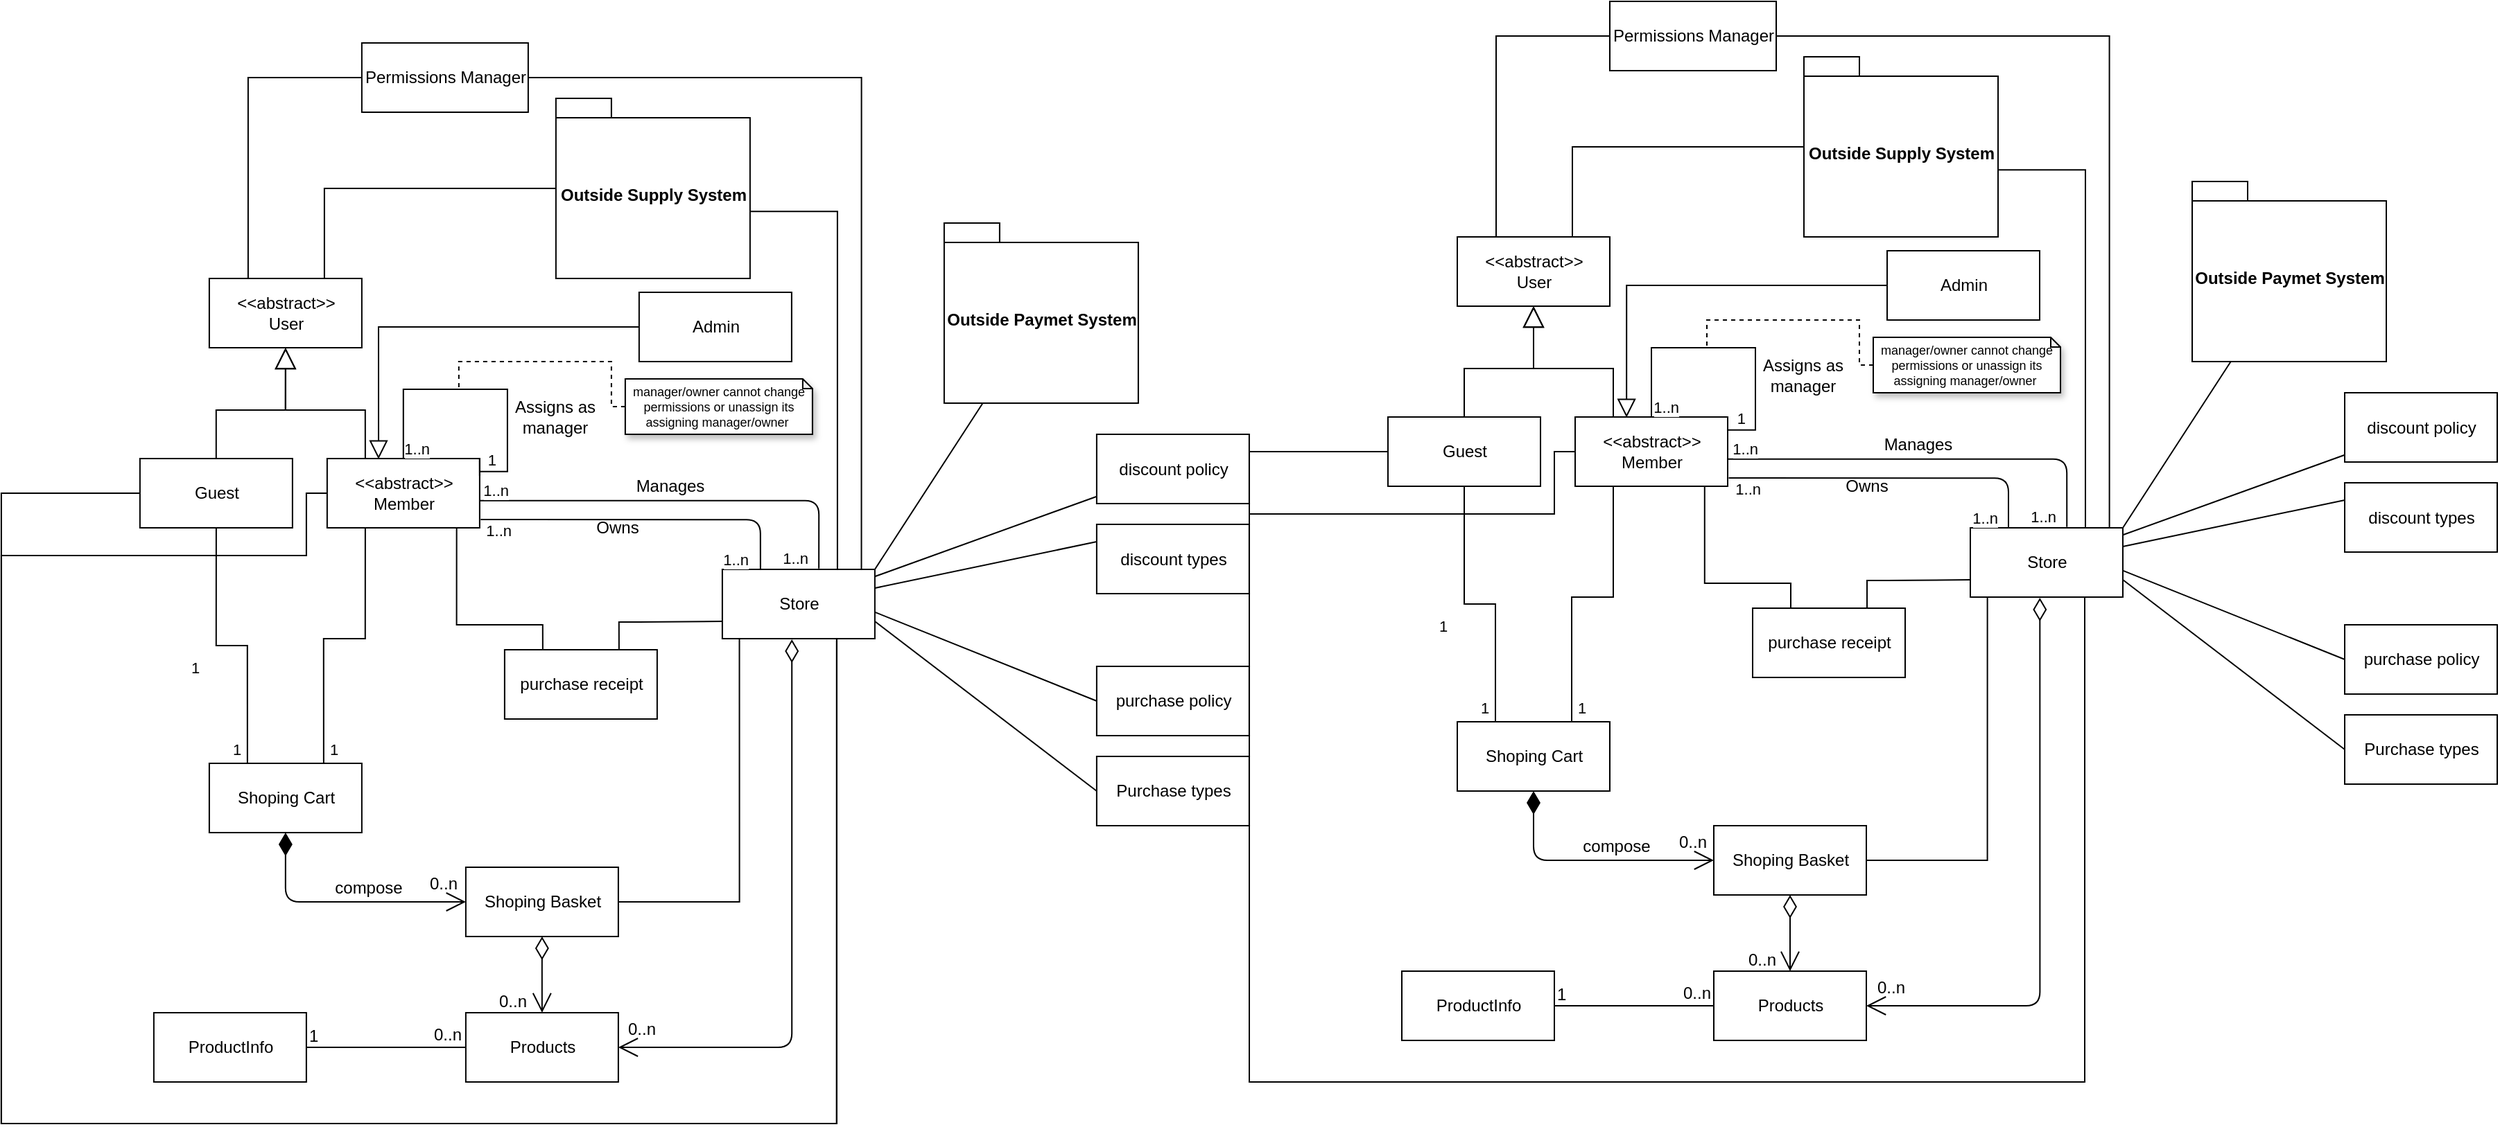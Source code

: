 <mxfile version="14.5.7" type="device"><diagram id="gSfXA00sUA7hz-00boAm" name="Page-1"><mxGraphModel dx="2146" dy="789" grid="1" gridSize="10" guides="1" tooltips="1" connect="1" arrows="1" fold="1" page="1" pageScale="1" pageWidth="850" pageHeight="1100" math="0" shadow="0"><root><mxCell id="0"/><mxCell id="1" parent="0"/><mxCell id="NPX3dwUkF5j6a1CiheuS-70" style="edgeStyle=orthogonalEdgeStyle;rounded=0;orthogonalLoop=1;jettySize=auto;html=1;entryX=0.5;entryY=1;entryDx=0;entryDy=0;endArrow=block;endFill=0;endSize=13;" edge="1" parent="1" source="NPX3dwUkF5j6a1CiheuS-1" target="NPX3dwUkF5j6a1CiheuS-66"><mxGeometry relative="1" as="geometry"><mxPoint x="820" y="530" as="targetPoint"/></mxGeometry></mxCell><mxCell id="NPX3dwUkF5j6a1CiheuS-1" value="Guest" style="html=1;" vertex="1" parent="1"><mxGeometry x="720" y="600" width="110" height="50" as="geometry"/></mxCell><mxCell id="NPX3dwUkF5j6a1CiheuS-2" style="edgeStyle=orthogonalEdgeStyle;rounded=0;orthogonalLoop=1;jettySize=auto;html=1;endArrow=none;endFill=0;endSize=16;exitX=0.75;exitY=1;exitDx=0;exitDy=0;entryX=0;entryY=0.5;entryDx=0;entryDy=0;" edge="1" parent="1" source="NPX3dwUkF5j6a1CiheuS-3" target="NPX3dwUkF5j6a1CiheuS-1"><mxGeometry relative="1" as="geometry"><mxPoint x="625" y="665" as="targetPoint"/><Array as="points"><mxPoint x="1222" y="1080"/><mxPoint x="620" y="1080"/><mxPoint x="620" y="625"/></Array></mxGeometry></mxCell><mxCell id="NPX3dwUkF5j6a1CiheuS-3" value="Store" style="html=1;" vertex="1" parent="1"><mxGeometry x="1140" y="680" width="110" height="50" as="geometry"/></mxCell><mxCell id="NPX3dwUkF5j6a1CiheuS-4" value="" style="endArrow=none;html=1;endSize=12;startArrow=none;startSize=14;startFill=0;edgeStyle=orthogonalEdgeStyle;exitX=1.007;exitY=0.881;exitDx=0;exitDy=0;entryX=0.25;entryY=0;entryDx=0;entryDy=0;endFill=0;exitPerimeter=0;" edge="1" parent="1" source="NPX3dwUkF5j6a1CiheuS-9" target="NPX3dwUkF5j6a1CiheuS-3"><mxGeometry x="0.158" y="-27" relative="1" as="geometry"><mxPoint x="1125" y="532.5" as="sourcePoint"/><mxPoint x="1350" y="430" as="targetPoint"/><mxPoint as="offset"/></mxGeometry></mxCell><mxCell id="NPX3dwUkF5j6a1CiheuS-5" value="1..n" style="edgeLabel;resizable=0;html=1;align=left;verticalAlign=top;" connectable="0" vertex="1" parent="NPX3dwUkF5j6a1CiheuS-4"><mxGeometry x="-1" relative="1" as="geometry"><mxPoint x="18" y="126.5" as="offset"/></mxGeometry></mxCell><mxCell id="NPX3dwUkF5j6a1CiheuS-6" value="1..n" style="edgeLabel;resizable=0;html=1;align=right;verticalAlign=top;" connectable="0" vertex="1" parent="NPX3dwUkF5j6a1CiheuS-4"><mxGeometry x="1" relative="1" as="geometry"><mxPoint x="-178.5" y="-41" as="offset"/></mxGeometry></mxCell><mxCell id="NPX3dwUkF5j6a1CiheuS-7" value="" style="endArrow=none;html=1;endSize=12;startArrow=none;startSize=14;startFill=0;edgeStyle=orthogonalEdgeStyle;endFill=0;entryX=0.633;entryY=-0.012;entryDx=0;entryDy=0;entryPerimeter=0;exitX=1.001;exitY=0.608;exitDx=0;exitDy=0;exitPerimeter=0;" edge="1" parent="1" source="NPX3dwUkF5j6a1CiheuS-9" target="NPX3dwUkF5j6a1CiheuS-3"><mxGeometry x="-0.028" y="-18" relative="1" as="geometry"><mxPoint x="1140" y="428" as="sourcePoint"/><mxPoint x="1195" y="600" as="targetPoint"/><mxPoint as="offset"/></mxGeometry></mxCell><mxCell id="NPX3dwUkF5j6a1CiheuS-8" value="1..n" style="edgeLabel;resizable=0;html=1;align=right;verticalAlign=top;" connectable="0" vertex="1" parent="NPX3dwUkF5j6a1CiheuS-7"><mxGeometry x="1" relative="1" as="geometry"><mxPoint x="-7.5" y="-20.04" as="offset"/></mxGeometry></mxCell><mxCell id="NPX3dwUkF5j6a1CiheuS-69" style="edgeStyle=orthogonalEdgeStyle;rounded=0;orthogonalLoop=1;jettySize=auto;html=1;exitX=0.25;exitY=0;exitDx=0;exitDy=0;entryX=0.5;entryY=1;entryDx=0;entryDy=0;endArrow=block;endFill=0;endSize=13;" edge="1" parent="1" source="NPX3dwUkF5j6a1CiheuS-9" target="NPX3dwUkF5j6a1CiheuS-66"><mxGeometry relative="1" as="geometry"/></mxCell><mxCell id="NPX3dwUkF5j6a1CiheuS-9" value="&amp;lt;&amp;lt;abstract&amp;gt;&amp;gt;&lt;br&gt;Member" style="html=1;" vertex="1" parent="1"><mxGeometry x="855" y="600" width="110" height="50" as="geometry"/></mxCell><mxCell id="NPX3dwUkF5j6a1CiheuS-10" value="ProductInfo" style="html=1;" vertex="1" parent="1"><mxGeometry x="730" y="1000" width="110" height="50" as="geometry"/></mxCell><mxCell id="NPX3dwUkF5j6a1CiheuS-11" style="edgeStyle=orthogonalEdgeStyle;rounded=0;orthogonalLoop=1;jettySize=auto;html=1;endArrow=none;endFill=0;endSize=16;exitX=0.25;exitY=0;exitDx=0;exitDy=0;entryX=0.5;entryY=1;entryDx=0;entryDy=0;" edge="1" parent="1" source="NPX3dwUkF5j6a1CiheuS-13" target="NPX3dwUkF5j6a1CiheuS-1"><mxGeometry relative="1" as="geometry"><mxPoint x="770" y="741" as="targetPoint"/></mxGeometry></mxCell><mxCell id="NPX3dwUkF5j6a1CiheuS-12" style="edgeStyle=orthogonalEdgeStyle;rounded=0;orthogonalLoop=1;jettySize=auto;html=1;endArrow=none;endFill=0;endSize=16;exitX=0.75;exitY=0;exitDx=0;exitDy=0;entryX=0.25;entryY=1;entryDx=0;entryDy=0;" edge="1" parent="1" source="NPX3dwUkF5j6a1CiheuS-13" target="NPX3dwUkF5j6a1CiheuS-9"><mxGeometry relative="1" as="geometry"><mxPoint x="890" y="670" as="targetPoint"/><Array as="points"><mxPoint x="853" y="730"/><mxPoint x="883" y="730"/></Array></mxGeometry></mxCell><mxCell id="NPX3dwUkF5j6a1CiheuS-13" value="Shoping Cart" style="html=1;" vertex="1" parent="1"><mxGeometry x="770" y="820" width="110" height="50" as="geometry"/></mxCell><mxCell id="NPX3dwUkF5j6a1CiheuS-14" value="purchase policy" style="html=1;" vertex="1" parent="1"><mxGeometry x="1410" y="750" width="110" height="50" as="geometry"/></mxCell><mxCell id="NPX3dwUkF5j6a1CiheuS-15" style="edgeStyle=orthogonalEdgeStyle;rounded=0;orthogonalLoop=1;jettySize=auto;html=1;entryX=0.849;entryY=1.004;entryDx=0;entryDy=0;endArrow=none;endFill=0;endSize=16;exitX=0.25;exitY=0;exitDx=0;exitDy=0;entryPerimeter=0;" edge="1" parent="1" source="NPX3dwUkF5j6a1CiheuS-17" target="NPX3dwUkF5j6a1CiheuS-9"><mxGeometry relative="1" as="geometry"><Array as="points"><mxPoint x="1010" y="720"/><mxPoint x="948" y="720"/></Array></mxGeometry></mxCell><mxCell id="NPX3dwUkF5j6a1CiheuS-16" style="edgeStyle=orthogonalEdgeStyle;rounded=0;orthogonalLoop=1;jettySize=auto;html=1;endArrow=none;endFill=0;endSize=16;exitX=0.75;exitY=0;exitDx=0;exitDy=0;entryX=0;entryY=0.75;entryDx=0;entryDy=0;" edge="1" parent="1" source="NPX3dwUkF5j6a1CiheuS-17" target="NPX3dwUkF5j6a1CiheuS-3"><mxGeometry relative="1" as="geometry"><mxPoint x="1130" y="710" as="targetPoint"/><Array as="points"><mxPoint x="1066" y="718"/><mxPoint x="1080" y="718"/></Array></mxGeometry></mxCell><mxCell id="NPX3dwUkF5j6a1CiheuS-17" value="purchase receipt" style="html=1;" vertex="1" parent="1"><mxGeometry x="983" y="738" width="110" height="50" as="geometry"/></mxCell><mxCell id="NPX3dwUkF5j6a1CiheuS-18" value="Outside Paymet System" style="shape=folder;fontStyle=1;spacingTop=10;tabWidth=40;tabHeight=14;tabPosition=left;html=1;" vertex="1" parent="1"><mxGeometry x="1300" y="430" width="140" height="130" as="geometry"/></mxCell><mxCell id="NPX3dwUkF5j6a1CiheuS-20" style="edgeStyle=orthogonalEdgeStyle;rounded=0;orthogonalLoop=1;jettySize=auto;html=1;endArrow=none;endFill=0;endSize=16;exitX=0.999;exitY=0.628;exitDx=0;exitDy=0;exitPerimeter=0;entryX=0.75;entryY=0;entryDx=0;entryDy=0;" edge="1" parent="1" source="NPX3dwUkF5j6a1CiheuS-22" target="NPX3dwUkF5j6a1CiheuS-3"><mxGeometry relative="1" as="geometry"><mxPoint x="800" y="330" as="sourcePoint"/><mxPoint x="1230" y="620" as="targetPoint"/><Array as="points"><mxPoint x="1223" y="422"/><mxPoint x="1223" y="680"/></Array></mxGeometry></mxCell><mxCell id="NPX3dwUkF5j6a1CiheuS-21" style="edgeStyle=orthogonalEdgeStyle;rounded=0;orthogonalLoop=1;jettySize=auto;html=1;endArrow=none;endFill=0;entryX=0.75;entryY=0;entryDx=0;entryDy=0;" edge="1" parent="1" source="NPX3dwUkF5j6a1CiheuS-22" target="NPX3dwUkF5j6a1CiheuS-66"><mxGeometry relative="1" as="geometry"><Array as="points"><mxPoint x="853" y="405"/><mxPoint x="853" y="470"/></Array></mxGeometry></mxCell><mxCell id="NPX3dwUkF5j6a1CiheuS-22" value="Outside Supply System" style="shape=folder;fontStyle=1;spacingTop=10;tabWidth=40;tabHeight=14;tabPosition=left;html=1;" vertex="1" parent="1"><mxGeometry x="1020" y="340" width="140" height="130" as="geometry"/></mxCell><mxCell id="NPX3dwUkF5j6a1CiheuS-23" value="Purchase types" style="html=1;" vertex="1" parent="1"><mxGeometry x="1410" y="815" width="110" height="50" as="geometry"/></mxCell><mxCell id="NPX3dwUkF5j6a1CiheuS-24" value="discount policy" style="html=1;" vertex="1" parent="1"><mxGeometry x="1410" y="582.5" width="110" height="50" as="geometry"/></mxCell><mxCell id="NPX3dwUkF5j6a1CiheuS-25" style="edgeStyle=orthogonalEdgeStyle;rounded=0;orthogonalLoop=1;jettySize=auto;html=1;entryX=0.112;entryY=1;entryDx=0;entryDy=0;entryPerimeter=0;startArrow=none;startFill=0;startSize=16;endArrow=none;endFill=0;endSize=16;" edge="1" parent="1" source="NPX3dwUkF5j6a1CiheuS-26" target="NPX3dwUkF5j6a1CiheuS-3"><mxGeometry relative="1" as="geometry"/></mxCell><mxCell id="NPX3dwUkF5j6a1CiheuS-26" value="Shoping Basket" style="html=1;" vertex="1" parent="1"><mxGeometry x="955" y="895" width="110" height="50" as="geometry"/></mxCell><mxCell id="NPX3dwUkF5j6a1CiheuS-27" value="Products" style="html=1;" vertex="1" parent="1"><mxGeometry x="955" y="1000" width="110" height="50" as="geometry"/></mxCell><mxCell id="NPX3dwUkF5j6a1CiheuS-28" value="" style="endArrow=open;html=1;endSize=12;startArrow=diamondThin;startSize=14;startFill=0;edgeStyle=orthogonalEdgeStyle;align=left;verticalAlign=bottom;exitX=0.456;exitY=1.01;exitDx=0;exitDy=0;exitPerimeter=0;entryX=1;entryY=0.5;entryDx=0;entryDy=0;" edge="1" parent="1" source="NPX3dwUkF5j6a1CiheuS-3" target="NPX3dwUkF5j6a1CiheuS-27"><mxGeometry x="0.891" y="-15" relative="1" as="geometry"><mxPoint x="1300" y="500" as="sourcePoint"/><mxPoint x="1460" y="500" as="targetPoint"/><Array as="points"><mxPoint x="1190" y="1025"/></Array><mxPoint as="offset"/></mxGeometry></mxCell><mxCell id="NPX3dwUkF5j6a1CiheuS-29" value="" style="endArrow=none;html=1;rounded=0;" edge="1" parent="1" source="NPX3dwUkF5j6a1CiheuS-10" target="NPX3dwUkF5j6a1CiheuS-27"><mxGeometry relative="1" as="geometry"><mxPoint x="1140" y="460" as="sourcePoint"/><mxPoint x="1300" y="460" as="targetPoint"/></mxGeometry></mxCell><mxCell id="NPX3dwUkF5j6a1CiheuS-30" value="1" style="resizable=0;html=1;align=left;verticalAlign=bottom;" connectable="0" vertex="1" parent="NPX3dwUkF5j6a1CiheuS-29"><mxGeometry x="-1" relative="1" as="geometry"/></mxCell><mxCell id="NPX3dwUkF5j6a1CiheuS-31" value="0..n" style="resizable=0;html=1;align=right;verticalAlign=bottom;" connectable="0" vertex="1" parent="NPX3dwUkF5j6a1CiheuS-29"><mxGeometry x="1" relative="1" as="geometry"><mxPoint x="-2" y="-1" as="offset"/></mxGeometry></mxCell><mxCell id="NPX3dwUkF5j6a1CiheuS-32" value="" style="endArrow=open;html=1;endSize=12;startArrow=diamondThin;startSize=14;startFill=1;edgeStyle=orthogonalEdgeStyle;align=left;verticalAlign=bottom;exitX=0.5;exitY=1;exitDx=0;exitDy=0;entryX=0;entryY=0.5;entryDx=0;entryDy=0;" edge="1" parent="1" source="NPX3dwUkF5j6a1CiheuS-13" target="NPX3dwUkF5j6a1CiheuS-26"><mxGeometry x="0.833" y="15" relative="1" as="geometry"><mxPoint x="1190" y="460" as="sourcePoint"/><mxPoint x="1350" y="460" as="targetPoint"/><mxPoint as="offset"/></mxGeometry></mxCell><mxCell id="NPX3dwUkF5j6a1CiheuS-33" value="" style="endArrow=none;html=1;entryX=0;entryY=0.5;entryDx=0;entryDy=0;exitX=1.002;exitY=0.619;exitDx=0;exitDy=0;exitPerimeter=0;" edge="1" parent="1" source="NPX3dwUkF5j6a1CiheuS-3" target="NPX3dwUkF5j6a1CiheuS-14"><mxGeometry width="50" height="50" relative="1" as="geometry"><mxPoint x="1330" y="510" as="sourcePoint"/><mxPoint x="1380" y="460" as="targetPoint"/><Array as="points"/></mxGeometry></mxCell><mxCell id="NPX3dwUkF5j6a1CiheuS-34" value="" style="endArrow=none;html=1;exitX=0;exitY=0.5;exitDx=0;exitDy=0;entryX=1;entryY=0.75;entryDx=0;entryDy=0;" edge="1" parent="1" source="NPX3dwUkF5j6a1CiheuS-23" target="NPX3dwUkF5j6a1CiheuS-3"><mxGeometry width="50" height="50" relative="1" as="geometry"><mxPoint x="1330" y="560" as="sourcePoint"/><mxPoint x="1380" y="510" as="targetPoint"/></mxGeometry></mxCell><mxCell id="NPX3dwUkF5j6a1CiheuS-35" value="" style="endArrow=none;html=1;exitX=1;exitY=0;exitDx=0;exitDy=0;" edge="1" parent="1" source="NPX3dwUkF5j6a1CiheuS-3" target="NPX3dwUkF5j6a1CiheuS-18"><mxGeometry width="50" height="50" relative="1" as="geometry"><mxPoint x="1330" y="380" as="sourcePoint"/><mxPoint x="1626" y="360" as="targetPoint"/><Array as="points"/></mxGeometry></mxCell><mxCell id="NPX3dwUkF5j6a1CiheuS-36" value="" style="endArrow=none;html=1;" edge="1" parent="1" source="NPX3dwUkF5j6a1CiheuS-3" target="NPX3dwUkF5j6a1CiheuS-24"><mxGeometry width="50" height="50" relative="1" as="geometry"><mxPoint x="1550" y="440" as="sourcePoint"/><mxPoint x="1600" y="390" as="targetPoint"/></mxGeometry></mxCell><mxCell id="NPX3dwUkF5j6a1CiheuS-37" value="discount types" style="html=1;" vertex="1" parent="1"><mxGeometry x="1410" y="647.5" width="110" height="50" as="geometry"/></mxCell><mxCell id="NPX3dwUkF5j6a1CiheuS-38" value="" style="endArrow=none;html=1;entryX=0;entryY=0.25;entryDx=0;entryDy=0;" edge="1" parent="1" source="NPX3dwUkF5j6a1CiheuS-3" target="NPX3dwUkF5j6a1CiheuS-37"><mxGeometry width="50" height="50" relative="1" as="geometry"><mxPoint x="1360" y="490" as="sourcePoint"/><mxPoint x="1410" y="440" as="targetPoint"/></mxGeometry></mxCell><mxCell id="NPX3dwUkF5j6a1CiheuS-39" value="1" style="edgeLabel;resizable=0;html=1;align=left;verticalAlign=top;" connectable="0" vertex="1" parent="1"><mxGeometry x="855" y="797" as="geometry"/></mxCell><mxCell id="NPX3dwUkF5j6a1CiheuS-40" value="1" style="edgeLabel;resizable=0;html=1;align=left;verticalAlign=top;" connectable="0" vertex="1" parent="1"><mxGeometry x="755" y="738" as="geometry"/></mxCell><mxCell id="NPX3dwUkF5j6a1CiheuS-41" value="1" style="edgeLabel;resizable=0;html=1;align=left;verticalAlign=top;" connectable="0" vertex="1" parent="1"><mxGeometry x="785" y="797" as="geometry"/></mxCell><mxCell id="NPX3dwUkF5j6a1CiheuS-42" value="compose" style="text;html=1;strokeColor=none;fillColor=none;align=center;verticalAlign=middle;whiteSpace=wrap;rounded=0;" vertex="1" parent="1"><mxGeometry x="840" y="900" width="90" height="20" as="geometry"/></mxCell><mxCell id="NPX3dwUkF5j6a1CiheuS-43" value="" style="resizable=0;html=1;align=right;verticalAlign=bottom;" connectable="0" vertex="1" parent="1"><mxGeometry x="939.998" y="920" as="geometry"/></mxCell><mxCell id="NPX3dwUkF5j6a1CiheuS-44" value="0..n" style="resizable=0;html=1;align=right;verticalAlign=bottom;" connectable="0" vertex="1" parent="1"><mxGeometry x="1093.002" y="1020" as="geometry"/></mxCell><mxCell id="NPX3dwUkF5j6a1CiheuS-45" value="" style="endArrow=open;html=1;endSize=12;startArrow=diamondThin;startSize=14;startFill=0;edgeStyle=orthogonalEdgeStyle;align=left;verticalAlign=bottom;exitX=0.5;exitY=1;exitDx=0;exitDy=0;entryX=0.5;entryY=0;entryDx=0;entryDy=0;" edge="1" parent="1" source="NPX3dwUkF5j6a1CiheuS-26" target="NPX3dwUkF5j6a1CiheuS-27"><mxGeometry x="0.891" y="-15" relative="1" as="geometry"><mxPoint x="1200.16" y="740.5" as="sourcePoint"/><mxPoint x="1075" y="1035" as="targetPoint"/><Array as="points"><mxPoint x="1010" y="980"/><mxPoint x="1010" y="980"/></Array><mxPoint as="offset"/></mxGeometry></mxCell><mxCell id="NPX3dwUkF5j6a1CiheuS-46" value="0..n" style="resizable=0;html=1;align=right;verticalAlign=bottom;" connectable="0" vertex="1" parent="1"><mxGeometry x="950.002" y="915" as="geometry"/></mxCell><mxCell id="NPX3dwUkF5j6a1CiheuS-47" value="0..n" style="resizable=0;html=1;align=right;verticalAlign=bottom;" connectable="0" vertex="1" parent="1"><mxGeometry x="1000.002" y="1000" as="geometry"/></mxCell><mxCell id="NPX3dwUkF5j6a1CiheuS-48" value="Owns" style="text;html=1;strokeColor=none;fillColor=none;align=center;verticalAlign=middle;whiteSpace=wrap;rounded=0;" vertex="1" parent="1"><mxGeometry x="1042.5" y="640" width="45" height="20" as="geometry"/></mxCell><mxCell id="NPX3dwUkF5j6a1CiheuS-49" value="Manages" style="text;html=1;strokeColor=none;fillColor=none;align=center;verticalAlign=middle;whiteSpace=wrap;rounded=0;" vertex="1" parent="1"><mxGeometry x="1080" y="610" width="45" height="20" as="geometry"/></mxCell><mxCell id="NPX3dwUkF5j6a1CiheuS-50" value="1..n" style="edgeLabel;resizable=0;html=1;align=right;verticalAlign=top;" connectable="0" vertex="1" parent="1"><mxGeometry x="987.0" y="609.998" as="geometry"/></mxCell><mxCell id="NPX3dwUkF5j6a1CiheuS-51" value="1..n" style="edgeLabel;resizable=0;html=1;align=right;verticalAlign=top;" connectable="0" vertex="1" parent="1"><mxGeometry x="1160.0" y="660.003" as="geometry"/></mxCell><mxCell id="NPX3dwUkF5j6a1CiheuS-52" style="edgeStyle=orthogonalEdgeStyle;rounded=0;orthogonalLoop=1;jettySize=auto;html=1;entryX=1.004;entryY=0.188;entryDx=0;entryDy=0;endArrow=none;endFill=0;entryPerimeter=0;" edge="1" parent="1" source="NPX3dwUkF5j6a1CiheuS-9" target="NPX3dwUkF5j6a1CiheuS-9"><mxGeometry relative="1" as="geometry"><Array as="points"><mxPoint x="910" y="550"/><mxPoint x="985" y="550"/><mxPoint x="985" y="609"/></Array></mxGeometry></mxCell><mxCell id="NPX3dwUkF5j6a1CiheuS-53" style="edgeStyle=orthogonalEdgeStyle;rounded=0;orthogonalLoop=1;jettySize=auto;html=1;exitX=0.75;exitY=0;exitDx=0;exitDy=0;entryX=1;entryY=0.25;entryDx=0;entryDy=0;endArrow=none;endFill=0;" edge="1" parent="1" source="NPX3dwUkF5j6a1CiheuS-9" target="NPX3dwUkF5j6a1CiheuS-9"><mxGeometry relative="1" as="geometry"/></mxCell><mxCell id="NPX3dwUkF5j6a1CiheuS-54" value="Assigns as manager" style="text;html=1;strokeColor=none;fillColor=none;align=center;verticalAlign=middle;whiteSpace=wrap;rounded=0;" vertex="1" parent="1"><mxGeometry x="983" y="560" width="72.5" height="20" as="geometry"/></mxCell><mxCell id="NPX3dwUkF5j6a1CiheuS-55" style="edgeStyle=orthogonalEdgeStyle;rounded=0;orthogonalLoop=1;jettySize=auto;html=1;endArrow=none;endFill=0;dashed=1;" edge="1" parent="1" source="NPX3dwUkF5j6a1CiheuS-56"><mxGeometry relative="1" as="geometry"><mxPoint x="950" y="550" as="targetPoint"/><Array as="points"><mxPoint x="1060" y="563"/><mxPoint x="1060" y="530"/><mxPoint x="950" y="530"/></Array></mxGeometry></mxCell><mxCell id="NPX3dwUkF5j6a1CiheuS-56" value="manager/owner cannot change permissions or unassign its assigning manager/owner&amp;nbsp;" style="shape=note;whiteSpace=wrap;html=1;backgroundOutline=1;darkOpacity=0.05;size=7;shadow=1;fontSize=9;" vertex="1" parent="1"><mxGeometry x="1070" y="542.5" width="135" height="40" as="geometry"/></mxCell><mxCell id="NPX3dwUkF5j6a1CiheuS-57" value="1..n" style="edgeLabel;resizable=0;html=1;align=right;verticalAlign=top;" connectable="0" vertex="1" parent="1"><mxGeometry x="930.0" y="579.998" as="geometry"/></mxCell><mxCell id="NPX3dwUkF5j6a1CiheuS-58" value="1" style="edgeLabel;resizable=0;html=1;align=right;verticalAlign=top;" connectable="0" vertex="1" parent="1"><mxGeometry x="978.0" y="587.998" as="geometry"/></mxCell><mxCell id="NPX3dwUkF5j6a1CiheuS-59" style="edgeStyle=orthogonalEdgeStyle;rounded=0;orthogonalLoop=1;jettySize=auto;html=1;entryX=0.337;entryY=0.007;entryDx=0;entryDy=0;entryPerimeter=0;endArrow=block;endFill=0;fontSize=9;endSize=11;" edge="1" parent="1" source="NPX3dwUkF5j6a1CiheuS-60" target="NPX3dwUkF5j6a1CiheuS-9"><mxGeometry relative="1" as="geometry"><Array as="points"><mxPoint x="892" y="505"/></Array></mxGeometry></mxCell><mxCell id="NPX3dwUkF5j6a1CiheuS-60" value="Admin" style="html=1;" vertex="1" parent="1"><mxGeometry x="1080" y="480" width="110" height="50" as="geometry"/></mxCell><mxCell id="NPX3dwUkF5j6a1CiheuS-61" style="edgeStyle=orthogonalEdgeStyle;rounded=0;orthogonalLoop=1;jettySize=auto;html=1;endArrow=none;endFill=0;endSize=16;exitX=0.75;exitY=1;exitDx=0;exitDy=0;entryX=0;entryY=0.5;entryDx=0;entryDy=0;" edge="1" parent="1" source="NPX3dwUkF5j6a1CiheuS-3" target="NPX3dwUkF5j6a1CiheuS-9"><mxGeometry relative="1" as="geometry"><mxPoint x="725" y="630" as="targetPoint"/><Array as="points"><mxPoint x="1223" y="1080"/><mxPoint x="620" y="1080"/><mxPoint x="620" y="670"/><mxPoint x="840" y="670"/><mxPoint x="840" y="625"/></Array><mxPoint x="1227.5" y="735" as="sourcePoint"/></mxGeometry></mxCell><mxCell id="NPX3dwUkF5j6a1CiheuS-62" style="edgeStyle=orthogonalEdgeStyle;rounded=0;orthogonalLoop=1;jettySize=auto;html=1;entryX=0.912;entryY=-0.007;entryDx=0;entryDy=0;endArrow=none;endFill=0;endSize=11;fontSize=9;entryPerimeter=0;" edge="1" parent="1" source="NPX3dwUkF5j6a1CiheuS-64" target="NPX3dwUkF5j6a1CiheuS-3"><mxGeometry relative="1" as="geometry"/></mxCell><mxCell id="NPX3dwUkF5j6a1CiheuS-63" style="edgeStyle=orthogonalEdgeStyle;rounded=0;orthogonalLoop=1;jettySize=auto;html=1;endArrow=none;endFill=0;endSize=11;fontSize=9;entryX=0.25;entryY=0;entryDx=0;entryDy=0;" edge="1" parent="1" source="NPX3dwUkF5j6a1CiheuS-64" target="NPX3dwUkF5j6a1CiheuS-66"><mxGeometry relative="1" as="geometry"><mxPoint x="748" y="460" as="targetPoint"/><Array as="points"><mxPoint x="798" y="325"/><mxPoint x="798" y="470"/></Array></mxGeometry></mxCell><mxCell id="NPX3dwUkF5j6a1CiheuS-64" value="Permissions Manager" style="html=1;" vertex="1" parent="1"><mxGeometry x="880" y="300" width="120" height="50" as="geometry"/></mxCell><mxCell id="NPX3dwUkF5j6a1CiheuS-66" value="&amp;lt;&amp;lt;abstract&amp;gt;&amp;gt;&lt;br&gt;User" style="html=1;" vertex="1" parent="1"><mxGeometry x="770" y="470" width="110" height="50" as="geometry"/></mxCell><mxCell id="NPX3dwUkF5j6a1CiheuS-71" style="edgeStyle=orthogonalEdgeStyle;rounded=0;orthogonalLoop=1;jettySize=auto;html=1;entryX=0.5;entryY=1;entryDx=0;entryDy=0;endArrow=block;endFill=0;endSize=13;" edge="1" parent="1" source="NPX3dwUkF5j6a1CiheuS-72" target="NPX3dwUkF5j6a1CiheuS-136"><mxGeometry relative="1" as="geometry"><mxPoint x="-80.06" y="560" as="targetPoint"/></mxGeometry></mxCell><mxCell id="NPX3dwUkF5j6a1CiheuS-72" value="Guest" style="html=1;" vertex="1" parent="1"><mxGeometry x="-180.06" y="630" width="110" height="50" as="geometry"/></mxCell><mxCell id="NPX3dwUkF5j6a1CiheuS-73" style="edgeStyle=orthogonalEdgeStyle;rounded=0;orthogonalLoop=1;jettySize=auto;html=1;endArrow=none;endFill=0;endSize=16;exitX=0.75;exitY=1;exitDx=0;exitDy=0;entryX=0;entryY=0.5;entryDx=0;entryDy=0;" edge="1" parent="1" source="NPX3dwUkF5j6a1CiheuS-74" target="NPX3dwUkF5j6a1CiheuS-72"><mxGeometry relative="1" as="geometry"><mxPoint x="-275.06" y="695" as="targetPoint"/><Array as="points"><mxPoint x="321.94" y="1110"/><mxPoint x="-280.06" y="1110"/><mxPoint x="-280.06" y="655"/></Array></mxGeometry></mxCell><mxCell id="NPX3dwUkF5j6a1CiheuS-74" value="Store" style="html=1;" vertex="1" parent="1"><mxGeometry x="239.94" y="710" width="110" height="50" as="geometry"/></mxCell><mxCell id="NPX3dwUkF5j6a1CiheuS-75" value="" style="endArrow=none;html=1;endSize=12;startArrow=none;startSize=14;startFill=0;edgeStyle=orthogonalEdgeStyle;exitX=1.007;exitY=0.881;exitDx=0;exitDy=0;entryX=0.25;entryY=0;entryDx=0;entryDy=0;endFill=0;exitPerimeter=0;" edge="1" parent="1" source="NPX3dwUkF5j6a1CiheuS-81" target="NPX3dwUkF5j6a1CiheuS-74"><mxGeometry x="0.158" y="-27" relative="1" as="geometry"><mxPoint x="224.94" y="562.5" as="sourcePoint"/><mxPoint x="449.94" y="460" as="targetPoint"/><mxPoint as="offset"/></mxGeometry></mxCell><mxCell id="NPX3dwUkF5j6a1CiheuS-76" value="1..n" style="edgeLabel;resizable=0;html=1;align=left;verticalAlign=top;" connectable="0" vertex="1" parent="NPX3dwUkF5j6a1CiheuS-75"><mxGeometry x="-1" relative="1" as="geometry"><mxPoint x="18" y="126.5" as="offset"/></mxGeometry></mxCell><mxCell id="NPX3dwUkF5j6a1CiheuS-77" value="1..n" style="edgeLabel;resizable=0;html=1;align=right;verticalAlign=top;" connectable="0" vertex="1" parent="NPX3dwUkF5j6a1CiheuS-75"><mxGeometry x="1" relative="1" as="geometry"><mxPoint x="-178.5" y="-41" as="offset"/></mxGeometry></mxCell><mxCell id="NPX3dwUkF5j6a1CiheuS-78" value="" style="endArrow=none;html=1;endSize=12;startArrow=none;startSize=14;startFill=0;edgeStyle=orthogonalEdgeStyle;endFill=0;entryX=0.633;entryY=-0.012;entryDx=0;entryDy=0;entryPerimeter=0;exitX=1.001;exitY=0.608;exitDx=0;exitDy=0;exitPerimeter=0;" edge="1" parent="1" source="NPX3dwUkF5j6a1CiheuS-81" target="NPX3dwUkF5j6a1CiheuS-74"><mxGeometry x="-0.028" y="-18" relative="1" as="geometry"><mxPoint x="239.94" y="458" as="sourcePoint"/><mxPoint x="294.94" y="630" as="targetPoint"/><mxPoint as="offset"/></mxGeometry></mxCell><mxCell id="NPX3dwUkF5j6a1CiheuS-79" value="1..n" style="edgeLabel;resizable=0;html=1;align=right;verticalAlign=top;" connectable="0" vertex="1" parent="NPX3dwUkF5j6a1CiheuS-78"><mxGeometry x="1" relative="1" as="geometry"><mxPoint x="-7.5" y="-20.04" as="offset"/></mxGeometry></mxCell><mxCell id="NPX3dwUkF5j6a1CiheuS-80" style="edgeStyle=orthogonalEdgeStyle;rounded=0;orthogonalLoop=1;jettySize=auto;html=1;exitX=0.25;exitY=0;exitDx=0;exitDy=0;entryX=0.5;entryY=1;entryDx=0;entryDy=0;endArrow=block;endFill=0;endSize=13;" edge="1" parent="1" source="NPX3dwUkF5j6a1CiheuS-81" target="NPX3dwUkF5j6a1CiheuS-136"><mxGeometry relative="1" as="geometry"/></mxCell><mxCell id="NPX3dwUkF5j6a1CiheuS-81" value="&amp;lt;&amp;lt;abstract&amp;gt;&amp;gt;&lt;br&gt;Member" style="html=1;" vertex="1" parent="1"><mxGeometry x="-45.06" y="630" width="110" height="50" as="geometry"/></mxCell><mxCell id="NPX3dwUkF5j6a1CiheuS-82" value="ProductInfo" style="html=1;" vertex="1" parent="1"><mxGeometry x="-170.06" y="1030" width="110" height="50" as="geometry"/></mxCell><mxCell id="NPX3dwUkF5j6a1CiheuS-83" style="edgeStyle=orthogonalEdgeStyle;rounded=0;orthogonalLoop=1;jettySize=auto;html=1;endArrow=none;endFill=0;endSize=16;exitX=0.25;exitY=0;exitDx=0;exitDy=0;entryX=0.5;entryY=1;entryDx=0;entryDy=0;" edge="1" parent="1" source="NPX3dwUkF5j6a1CiheuS-85" target="NPX3dwUkF5j6a1CiheuS-72"><mxGeometry relative="1" as="geometry"><mxPoint x="-130.06" y="771" as="targetPoint"/></mxGeometry></mxCell><mxCell id="NPX3dwUkF5j6a1CiheuS-84" style="edgeStyle=orthogonalEdgeStyle;rounded=0;orthogonalLoop=1;jettySize=auto;html=1;endArrow=none;endFill=0;endSize=16;exitX=0.75;exitY=0;exitDx=0;exitDy=0;entryX=0.25;entryY=1;entryDx=0;entryDy=0;" edge="1" parent="1" source="NPX3dwUkF5j6a1CiheuS-85" target="NPX3dwUkF5j6a1CiheuS-81"><mxGeometry relative="1" as="geometry"><mxPoint x="-10.06" y="700" as="targetPoint"/><Array as="points"><mxPoint x="-47.06" y="760"/><mxPoint x="-17.06" y="760"/></Array></mxGeometry></mxCell><mxCell id="NPX3dwUkF5j6a1CiheuS-85" value="Shoping Cart" style="html=1;" vertex="1" parent="1"><mxGeometry x="-130.06" y="850" width="110" height="50" as="geometry"/></mxCell><mxCell id="NPX3dwUkF5j6a1CiheuS-86" value="purchase policy" style="html=1;" vertex="1" parent="1"><mxGeometry x="509.94" y="780" width="110" height="50" as="geometry"/></mxCell><mxCell id="NPX3dwUkF5j6a1CiheuS-87" style="edgeStyle=orthogonalEdgeStyle;rounded=0;orthogonalLoop=1;jettySize=auto;html=1;entryX=0.849;entryY=1.004;entryDx=0;entryDy=0;endArrow=none;endFill=0;endSize=16;exitX=0.25;exitY=0;exitDx=0;exitDy=0;entryPerimeter=0;" edge="1" parent="1" source="NPX3dwUkF5j6a1CiheuS-89" target="NPX3dwUkF5j6a1CiheuS-81"><mxGeometry relative="1" as="geometry"><Array as="points"><mxPoint x="109.94" y="750"/><mxPoint x="47.94" y="750"/></Array></mxGeometry></mxCell><mxCell id="NPX3dwUkF5j6a1CiheuS-88" style="edgeStyle=orthogonalEdgeStyle;rounded=0;orthogonalLoop=1;jettySize=auto;html=1;endArrow=none;endFill=0;endSize=16;exitX=0.75;exitY=0;exitDx=0;exitDy=0;entryX=0;entryY=0.75;entryDx=0;entryDy=0;" edge="1" parent="1" source="NPX3dwUkF5j6a1CiheuS-89" target="NPX3dwUkF5j6a1CiheuS-74"><mxGeometry relative="1" as="geometry"><mxPoint x="229.94" y="740" as="targetPoint"/><Array as="points"><mxPoint x="165.94" y="748"/><mxPoint x="179.94" y="748"/></Array></mxGeometry></mxCell><mxCell id="NPX3dwUkF5j6a1CiheuS-89" value="purchase receipt" style="html=1;" vertex="1" parent="1"><mxGeometry x="82.94" y="768" width="110" height="50" as="geometry"/></mxCell><mxCell id="NPX3dwUkF5j6a1CiheuS-90" value="Outside Paymet System" style="shape=folder;fontStyle=1;spacingTop=10;tabWidth=40;tabHeight=14;tabPosition=left;html=1;" vertex="1" parent="1"><mxGeometry x="399.94" y="460" width="140" height="130" as="geometry"/></mxCell><mxCell id="NPX3dwUkF5j6a1CiheuS-91" style="edgeStyle=orthogonalEdgeStyle;rounded=0;orthogonalLoop=1;jettySize=auto;html=1;endArrow=none;endFill=0;endSize=16;exitX=0.999;exitY=0.628;exitDx=0;exitDy=0;exitPerimeter=0;entryX=0.75;entryY=0;entryDx=0;entryDy=0;" edge="1" parent="1" source="NPX3dwUkF5j6a1CiheuS-93" target="NPX3dwUkF5j6a1CiheuS-74"><mxGeometry relative="1" as="geometry"><mxPoint x="-100.06" y="360" as="sourcePoint"/><mxPoint x="329.94" y="650" as="targetPoint"/><Array as="points"><mxPoint x="322.94" y="452"/><mxPoint x="322.94" y="710"/></Array></mxGeometry></mxCell><mxCell id="NPX3dwUkF5j6a1CiheuS-92" style="edgeStyle=orthogonalEdgeStyle;rounded=0;orthogonalLoop=1;jettySize=auto;html=1;endArrow=none;endFill=0;entryX=0.75;entryY=0;entryDx=0;entryDy=0;" edge="1" parent="1" source="NPX3dwUkF5j6a1CiheuS-93" target="NPX3dwUkF5j6a1CiheuS-136"><mxGeometry relative="1" as="geometry"><Array as="points"><mxPoint x="-47.06" y="435"/><mxPoint x="-47.06" y="500"/></Array></mxGeometry></mxCell><mxCell id="NPX3dwUkF5j6a1CiheuS-93" value="Outside Supply System" style="shape=folder;fontStyle=1;spacingTop=10;tabWidth=40;tabHeight=14;tabPosition=left;html=1;" vertex="1" parent="1"><mxGeometry x="119.94" y="370" width="140" height="130" as="geometry"/></mxCell><mxCell id="NPX3dwUkF5j6a1CiheuS-94" value="Purchase types" style="html=1;" vertex="1" parent="1"><mxGeometry x="509.94" y="845" width="110" height="50" as="geometry"/></mxCell><mxCell id="NPX3dwUkF5j6a1CiheuS-95" value="discount policy" style="html=1;" vertex="1" parent="1"><mxGeometry x="509.94" y="612.5" width="110" height="50" as="geometry"/></mxCell><mxCell id="NPX3dwUkF5j6a1CiheuS-96" style="edgeStyle=orthogonalEdgeStyle;rounded=0;orthogonalLoop=1;jettySize=auto;html=1;entryX=0.112;entryY=1;entryDx=0;entryDy=0;entryPerimeter=0;startArrow=none;startFill=0;startSize=16;endArrow=none;endFill=0;endSize=16;" edge="1" parent="1" source="NPX3dwUkF5j6a1CiheuS-97" target="NPX3dwUkF5j6a1CiheuS-74"><mxGeometry relative="1" as="geometry"/></mxCell><mxCell id="NPX3dwUkF5j6a1CiheuS-97" value="Shoping Basket" style="html=1;" vertex="1" parent="1"><mxGeometry x="54.94" y="925" width="110" height="50" as="geometry"/></mxCell><mxCell id="NPX3dwUkF5j6a1CiheuS-98" value="Products" style="html=1;" vertex="1" parent="1"><mxGeometry x="54.94" y="1030" width="110" height="50" as="geometry"/></mxCell><mxCell id="NPX3dwUkF5j6a1CiheuS-99" value="" style="endArrow=open;html=1;endSize=12;startArrow=diamondThin;startSize=14;startFill=0;edgeStyle=orthogonalEdgeStyle;align=left;verticalAlign=bottom;exitX=0.456;exitY=1.01;exitDx=0;exitDy=0;exitPerimeter=0;entryX=1;entryY=0.5;entryDx=0;entryDy=0;" edge="1" parent="1" source="NPX3dwUkF5j6a1CiheuS-74" target="NPX3dwUkF5j6a1CiheuS-98"><mxGeometry x="0.891" y="-15" relative="1" as="geometry"><mxPoint x="399.94" y="530" as="sourcePoint"/><mxPoint x="559.94" y="530" as="targetPoint"/><Array as="points"><mxPoint x="289.94" y="1055"/></Array><mxPoint as="offset"/></mxGeometry></mxCell><mxCell id="NPX3dwUkF5j6a1CiheuS-100" value="" style="endArrow=none;html=1;rounded=0;" edge="1" parent="1" source="NPX3dwUkF5j6a1CiheuS-82" target="NPX3dwUkF5j6a1CiheuS-98"><mxGeometry relative="1" as="geometry"><mxPoint x="239.94" y="490" as="sourcePoint"/><mxPoint x="399.94" y="490" as="targetPoint"/></mxGeometry></mxCell><mxCell id="NPX3dwUkF5j6a1CiheuS-101" value="1" style="resizable=0;html=1;align=left;verticalAlign=bottom;" connectable="0" vertex="1" parent="NPX3dwUkF5j6a1CiheuS-100"><mxGeometry x="-1" relative="1" as="geometry"/></mxCell><mxCell id="NPX3dwUkF5j6a1CiheuS-102" value="0..n" style="resizable=0;html=1;align=right;verticalAlign=bottom;" connectable="0" vertex="1" parent="NPX3dwUkF5j6a1CiheuS-100"><mxGeometry x="1" relative="1" as="geometry"><mxPoint x="-2" y="-1" as="offset"/></mxGeometry></mxCell><mxCell id="NPX3dwUkF5j6a1CiheuS-103" value="" style="endArrow=open;html=1;endSize=12;startArrow=diamondThin;startSize=14;startFill=1;edgeStyle=orthogonalEdgeStyle;align=left;verticalAlign=bottom;exitX=0.5;exitY=1;exitDx=0;exitDy=0;entryX=0;entryY=0.5;entryDx=0;entryDy=0;" edge="1" parent="1" source="NPX3dwUkF5j6a1CiheuS-85" target="NPX3dwUkF5j6a1CiheuS-97"><mxGeometry x="0.833" y="15" relative="1" as="geometry"><mxPoint x="289.94" y="490" as="sourcePoint"/><mxPoint x="449.94" y="490" as="targetPoint"/><mxPoint as="offset"/></mxGeometry></mxCell><mxCell id="NPX3dwUkF5j6a1CiheuS-104" value="" style="endArrow=none;html=1;entryX=0;entryY=0.5;entryDx=0;entryDy=0;exitX=1.002;exitY=0.619;exitDx=0;exitDy=0;exitPerimeter=0;" edge="1" parent="1" source="NPX3dwUkF5j6a1CiheuS-74" target="NPX3dwUkF5j6a1CiheuS-86"><mxGeometry width="50" height="50" relative="1" as="geometry"><mxPoint x="429.94" y="540" as="sourcePoint"/><mxPoint x="479.94" y="490" as="targetPoint"/><Array as="points"/></mxGeometry></mxCell><mxCell id="NPX3dwUkF5j6a1CiheuS-105" value="" style="endArrow=none;html=1;exitX=0;exitY=0.5;exitDx=0;exitDy=0;entryX=1;entryY=0.75;entryDx=0;entryDy=0;" edge="1" parent="1" source="NPX3dwUkF5j6a1CiheuS-94" target="NPX3dwUkF5j6a1CiheuS-74"><mxGeometry width="50" height="50" relative="1" as="geometry"><mxPoint x="429.94" y="590" as="sourcePoint"/><mxPoint x="479.94" y="540" as="targetPoint"/></mxGeometry></mxCell><mxCell id="NPX3dwUkF5j6a1CiheuS-106" value="" style="endArrow=none;html=1;exitX=1;exitY=0;exitDx=0;exitDy=0;" edge="1" parent="1" source="NPX3dwUkF5j6a1CiheuS-74" target="NPX3dwUkF5j6a1CiheuS-90"><mxGeometry width="50" height="50" relative="1" as="geometry"><mxPoint x="429.94" y="410" as="sourcePoint"/><mxPoint x="725.94" y="390" as="targetPoint"/><Array as="points"/></mxGeometry></mxCell><mxCell id="NPX3dwUkF5j6a1CiheuS-107" value="" style="endArrow=none;html=1;" edge="1" parent="1" source="NPX3dwUkF5j6a1CiheuS-74" target="NPX3dwUkF5j6a1CiheuS-95"><mxGeometry width="50" height="50" relative="1" as="geometry"><mxPoint x="649.94" y="470" as="sourcePoint"/><mxPoint x="699.94" y="420" as="targetPoint"/></mxGeometry></mxCell><mxCell id="NPX3dwUkF5j6a1CiheuS-108" value="discount types" style="html=1;" vertex="1" parent="1"><mxGeometry x="509.94" y="677.5" width="110" height="50" as="geometry"/></mxCell><mxCell id="NPX3dwUkF5j6a1CiheuS-109" value="" style="endArrow=none;html=1;entryX=0;entryY=0.25;entryDx=0;entryDy=0;" edge="1" parent="1" source="NPX3dwUkF5j6a1CiheuS-74" target="NPX3dwUkF5j6a1CiheuS-108"><mxGeometry width="50" height="50" relative="1" as="geometry"><mxPoint x="459.94" y="520" as="sourcePoint"/><mxPoint x="509.94" y="470" as="targetPoint"/></mxGeometry></mxCell><mxCell id="NPX3dwUkF5j6a1CiheuS-110" value="1" style="edgeLabel;resizable=0;html=1;align=left;verticalAlign=top;" connectable="0" vertex="1" parent="1"><mxGeometry x="-45.06" y="827" as="geometry"/></mxCell><mxCell id="NPX3dwUkF5j6a1CiheuS-111" value="1" style="edgeLabel;resizable=0;html=1;align=left;verticalAlign=top;" connectable="0" vertex="1" parent="1"><mxGeometry x="-145.06" y="768" as="geometry"/></mxCell><mxCell id="NPX3dwUkF5j6a1CiheuS-112" value="1" style="edgeLabel;resizable=0;html=1;align=left;verticalAlign=top;" connectable="0" vertex="1" parent="1"><mxGeometry x="-115.06" y="827" as="geometry"/></mxCell><mxCell id="NPX3dwUkF5j6a1CiheuS-113" value="compose" style="text;html=1;strokeColor=none;fillColor=none;align=center;verticalAlign=middle;whiteSpace=wrap;rounded=0;" vertex="1" parent="1"><mxGeometry x="-60.06" y="930" width="90" height="20" as="geometry"/></mxCell><mxCell id="NPX3dwUkF5j6a1CiheuS-114" value="" style="resizable=0;html=1;align=right;verticalAlign=bottom;" connectable="0" vertex="1" parent="1"><mxGeometry x="39.938" y="950" as="geometry"/></mxCell><mxCell id="NPX3dwUkF5j6a1CiheuS-115" value="0..n" style="resizable=0;html=1;align=right;verticalAlign=bottom;" connectable="0" vertex="1" parent="1"><mxGeometry x="192.942" y="1050" as="geometry"/></mxCell><mxCell id="NPX3dwUkF5j6a1CiheuS-116" value="" style="endArrow=open;html=1;endSize=12;startArrow=diamondThin;startSize=14;startFill=0;edgeStyle=orthogonalEdgeStyle;align=left;verticalAlign=bottom;exitX=0.5;exitY=1;exitDx=0;exitDy=0;entryX=0.5;entryY=0;entryDx=0;entryDy=0;" edge="1" parent="1" source="NPX3dwUkF5j6a1CiheuS-97" target="NPX3dwUkF5j6a1CiheuS-98"><mxGeometry x="0.891" y="-15" relative="1" as="geometry"><mxPoint x="300.1" y="770.5" as="sourcePoint"/><mxPoint x="174.94" y="1065" as="targetPoint"/><Array as="points"><mxPoint x="109.94" y="1010"/><mxPoint x="109.94" y="1010"/></Array><mxPoint as="offset"/></mxGeometry></mxCell><mxCell id="NPX3dwUkF5j6a1CiheuS-117" value="0..n" style="resizable=0;html=1;align=right;verticalAlign=bottom;" connectable="0" vertex="1" parent="1"><mxGeometry x="49.942" y="945" as="geometry"/></mxCell><mxCell id="NPX3dwUkF5j6a1CiheuS-118" value="0..n" style="resizable=0;html=1;align=right;verticalAlign=bottom;" connectable="0" vertex="1" parent="1"><mxGeometry x="99.942" y="1030" as="geometry"/></mxCell><mxCell id="NPX3dwUkF5j6a1CiheuS-119" value="Owns" style="text;html=1;strokeColor=none;fillColor=none;align=center;verticalAlign=middle;whiteSpace=wrap;rounded=0;" vertex="1" parent="1"><mxGeometry x="142.44" y="670" width="45" height="20" as="geometry"/></mxCell><mxCell id="NPX3dwUkF5j6a1CiheuS-120" value="Manages" style="text;html=1;strokeColor=none;fillColor=none;align=center;verticalAlign=middle;whiteSpace=wrap;rounded=0;" vertex="1" parent="1"><mxGeometry x="179.94" y="640" width="45" height="20" as="geometry"/></mxCell><mxCell id="NPX3dwUkF5j6a1CiheuS-121" value="1..n" style="edgeLabel;resizable=0;html=1;align=right;verticalAlign=top;" connectable="0" vertex="1" parent="1"><mxGeometry x="86.94" y="639.998" as="geometry"/></mxCell><mxCell id="NPX3dwUkF5j6a1CiheuS-122" value="1..n" style="edgeLabel;resizable=0;html=1;align=right;verticalAlign=top;" connectable="0" vertex="1" parent="1"><mxGeometry x="259.94" y="690.003" as="geometry"/></mxCell><mxCell id="NPX3dwUkF5j6a1CiheuS-123" style="edgeStyle=orthogonalEdgeStyle;rounded=0;orthogonalLoop=1;jettySize=auto;html=1;entryX=1.004;entryY=0.188;entryDx=0;entryDy=0;endArrow=none;endFill=0;entryPerimeter=0;" edge="1" parent="1" source="NPX3dwUkF5j6a1CiheuS-81" target="NPX3dwUkF5j6a1CiheuS-81"><mxGeometry relative="1" as="geometry"><Array as="points"><mxPoint x="9.94" y="580"/><mxPoint x="84.94" y="580"/><mxPoint x="84.94" y="639"/></Array></mxGeometry></mxCell><mxCell id="NPX3dwUkF5j6a1CiheuS-124" style="edgeStyle=orthogonalEdgeStyle;rounded=0;orthogonalLoop=1;jettySize=auto;html=1;exitX=0.75;exitY=0;exitDx=0;exitDy=0;entryX=1;entryY=0.25;entryDx=0;entryDy=0;endArrow=none;endFill=0;" edge="1" parent="1" source="NPX3dwUkF5j6a1CiheuS-81" target="NPX3dwUkF5j6a1CiheuS-81"><mxGeometry relative="1" as="geometry"/></mxCell><mxCell id="NPX3dwUkF5j6a1CiheuS-125" value="Assigns as manager" style="text;html=1;strokeColor=none;fillColor=none;align=center;verticalAlign=middle;whiteSpace=wrap;rounded=0;" vertex="1" parent="1"><mxGeometry x="82.94" y="590" width="72.5" height="20" as="geometry"/></mxCell><mxCell id="NPX3dwUkF5j6a1CiheuS-126" style="edgeStyle=orthogonalEdgeStyle;rounded=0;orthogonalLoop=1;jettySize=auto;html=1;endArrow=none;endFill=0;dashed=1;" edge="1" parent="1" source="NPX3dwUkF5j6a1CiheuS-127"><mxGeometry relative="1" as="geometry"><mxPoint x="49.94" y="580" as="targetPoint"/><Array as="points"><mxPoint x="159.94" y="593"/><mxPoint x="159.94" y="560"/><mxPoint x="49.94" y="560"/></Array></mxGeometry></mxCell><mxCell id="NPX3dwUkF5j6a1CiheuS-127" value="manager/owner cannot change permissions or unassign its assigning manager/owner&amp;nbsp;" style="shape=note;whiteSpace=wrap;html=1;backgroundOutline=1;darkOpacity=0.05;size=7;shadow=1;fontSize=9;" vertex="1" parent="1"><mxGeometry x="169.94" y="572.5" width="135" height="40" as="geometry"/></mxCell><mxCell id="NPX3dwUkF5j6a1CiheuS-128" value="1..n" style="edgeLabel;resizable=0;html=1;align=right;verticalAlign=top;" connectable="0" vertex="1" parent="1"><mxGeometry x="29.94" y="609.998" as="geometry"/></mxCell><mxCell id="NPX3dwUkF5j6a1CiheuS-129" value="1" style="edgeLabel;resizable=0;html=1;align=right;verticalAlign=top;" connectable="0" vertex="1" parent="1"><mxGeometry x="77.94" y="617.998" as="geometry"/></mxCell><mxCell id="NPX3dwUkF5j6a1CiheuS-130" style="edgeStyle=orthogonalEdgeStyle;rounded=0;orthogonalLoop=1;jettySize=auto;html=1;entryX=0.337;entryY=0.007;entryDx=0;entryDy=0;entryPerimeter=0;endArrow=block;endFill=0;fontSize=9;endSize=11;" edge="1" parent="1" source="NPX3dwUkF5j6a1CiheuS-131" target="NPX3dwUkF5j6a1CiheuS-81"><mxGeometry relative="1" as="geometry"><Array as="points"><mxPoint x="-8.06" y="535"/></Array></mxGeometry></mxCell><mxCell id="NPX3dwUkF5j6a1CiheuS-131" value="Admin" style="html=1;" vertex="1" parent="1"><mxGeometry x="179.94" y="510" width="110" height="50" as="geometry"/></mxCell><mxCell id="NPX3dwUkF5j6a1CiheuS-132" style="edgeStyle=orthogonalEdgeStyle;rounded=0;orthogonalLoop=1;jettySize=auto;html=1;endArrow=none;endFill=0;endSize=16;exitX=0.75;exitY=1;exitDx=0;exitDy=0;entryX=0;entryY=0.5;entryDx=0;entryDy=0;" edge="1" parent="1" source="NPX3dwUkF5j6a1CiheuS-74" target="NPX3dwUkF5j6a1CiheuS-81"><mxGeometry relative="1" as="geometry"><mxPoint x="-175.06" y="660" as="targetPoint"/><Array as="points"><mxPoint x="322.94" y="1110"/><mxPoint x="-280.06" y="1110"/><mxPoint x="-280.06" y="700"/><mxPoint x="-60.06" y="700"/><mxPoint x="-60.06" y="655"/></Array><mxPoint x="327.44" y="765" as="sourcePoint"/></mxGeometry></mxCell><mxCell id="NPX3dwUkF5j6a1CiheuS-133" style="edgeStyle=orthogonalEdgeStyle;rounded=0;orthogonalLoop=1;jettySize=auto;html=1;entryX=0.912;entryY=-0.007;entryDx=0;entryDy=0;endArrow=none;endFill=0;endSize=11;fontSize=9;entryPerimeter=0;" edge="1" parent="1" source="NPX3dwUkF5j6a1CiheuS-135" target="NPX3dwUkF5j6a1CiheuS-74"><mxGeometry relative="1" as="geometry"/></mxCell><mxCell id="NPX3dwUkF5j6a1CiheuS-134" style="edgeStyle=orthogonalEdgeStyle;rounded=0;orthogonalLoop=1;jettySize=auto;html=1;endArrow=none;endFill=0;endSize=11;fontSize=9;entryX=0.25;entryY=0;entryDx=0;entryDy=0;" edge="1" parent="1" source="NPX3dwUkF5j6a1CiheuS-135" target="NPX3dwUkF5j6a1CiheuS-136"><mxGeometry relative="1" as="geometry"><mxPoint x="-152.06" y="490" as="targetPoint"/><Array as="points"><mxPoint x="-102.06" y="355"/><mxPoint x="-102.06" y="500"/></Array></mxGeometry></mxCell><mxCell id="NPX3dwUkF5j6a1CiheuS-135" value="Permissions Manager" style="html=1;" vertex="1" parent="1"><mxGeometry x="-20.06" y="330" width="120" height="50" as="geometry"/></mxCell><mxCell id="NPX3dwUkF5j6a1CiheuS-136" value="&amp;lt;&amp;lt;abstract&amp;gt;&amp;gt;&lt;br&gt;User" style="html=1;" vertex="1" parent="1"><mxGeometry x="-130.06" y="500" width="110" height="50" as="geometry"/></mxCell></root></mxGraphModel></diagram></mxfile>
